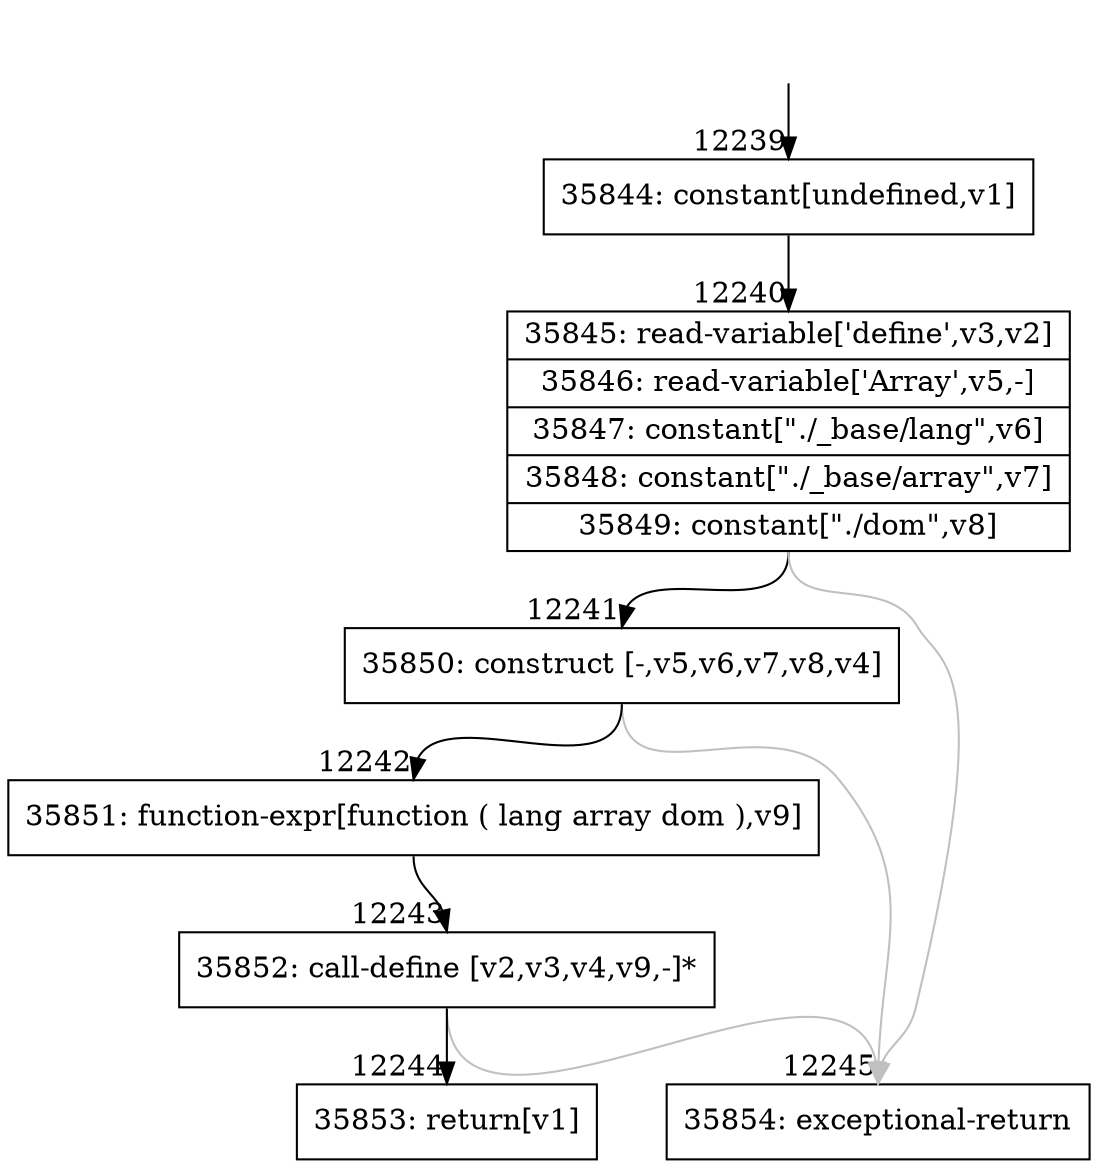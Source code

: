 digraph {
rankdir="TD"
BB_entry895[shape=none,label=""];
BB_entry895 -> BB12239 [tailport=s, headport=n, headlabel="    12239"]
BB12239 [shape=record label="{35844: constant[undefined,v1]}" ] 
BB12239 -> BB12240 [tailport=s, headport=n, headlabel="      12240"]
BB12240 [shape=record label="{35845: read-variable['define',v3,v2]|35846: read-variable['Array',v5,-]|35847: constant[\"./_base/lang\",v6]|35848: constant[\"./_base/array\",v7]|35849: constant[\"./dom\",v8]}" ] 
BB12240 -> BB12241 [tailport=s, headport=n, headlabel="      12241"]
BB12240 -> BB12245 [tailport=s, headport=n, color=gray, headlabel="      12245"]
BB12241 [shape=record label="{35850: construct [-,v5,v6,v7,v8,v4]}" ] 
BB12241 -> BB12242 [tailport=s, headport=n, headlabel="      12242"]
BB12241 -> BB12245 [tailport=s, headport=n, color=gray]
BB12242 [shape=record label="{35851: function-expr[function ( lang array dom ),v9]}" ] 
BB12242 -> BB12243 [tailport=s, headport=n, headlabel="      12243"]
BB12243 [shape=record label="{35852: call-define [v2,v3,v4,v9,-]*}" ] 
BB12243 -> BB12244 [tailport=s, headport=n, headlabel="      12244"]
BB12243 -> BB12245 [tailport=s, headport=n, color=gray]
BB12244 [shape=record label="{35853: return[v1]}" ] 
BB12245 [shape=record label="{35854: exceptional-return}" ] 
//#$~ 17277
}
